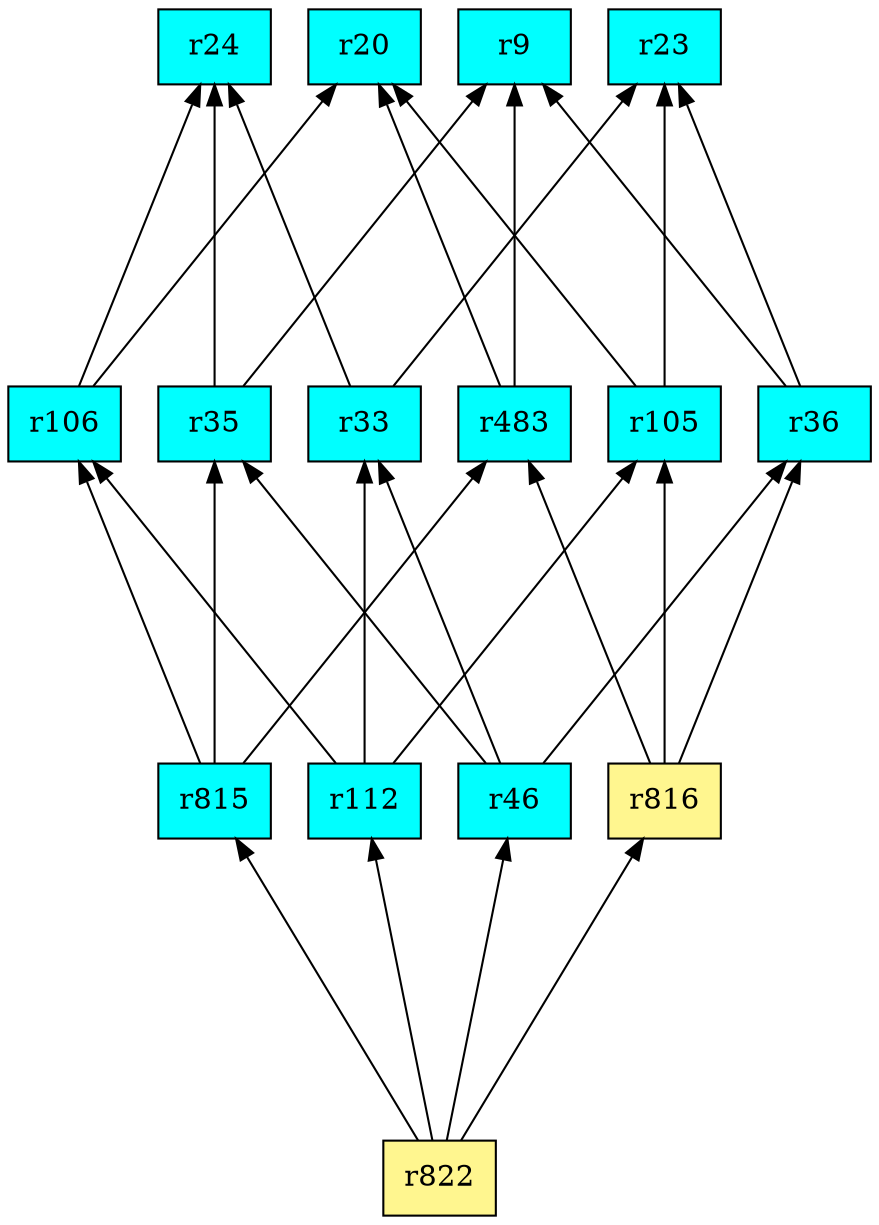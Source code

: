 digraph G {
rankdir=BT;ranksep="2.0";
"r106" [shape=record,fillcolor=cyan,style=filled,label="{r106}"];
"r815" [shape=record,fillcolor=cyan,style=filled,label="{r815}"];
"r105" [shape=record,fillcolor=cyan,style=filled,label="{r105}"];
"r483" [shape=record,fillcolor=cyan,style=filled,label="{r483}"];
"r9" [shape=record,fillcolor=cyan,style=filled,label="{r9}"];
"r822" [shape=record,fillcolor=khaki1,style=filled,label="{r822}"];
"r816" [shape=record,fillcolor=khaki1,style=filled,label="{r816}"];
"r35" [shape=record,fillcolor=cyan,style=filled,label="{r35}"];
"r24" [shape=record,fillcolor=cyan,style=filled,label="{r24}"];
"r23" [shape=record,fillcolor=cyan,style=filled,label="{r23}"];
"r33" [shape=record,fillcolor=cyan,style=filled,label="{r33}"];
"r36" [shape=record,fillcolor=cyan,style=filled,label="{r36}"];
"r20" [shape=record,fillcolor=cyan,style=filled,label="{r20}"];
"r46" [shape=record,fillcolor=cyan,style=filled,label="{r46}"];
"r112" [shape=record,fillcolor=cyan,style=filled,label="{r112}"];
"r106" -> "r20"
"r106" -> "r24"
"r815" -> "r106"
"r815" -> "r35"
"r815" -> "r483"
"r105" -> "r20"
"r105" -> "r23"
"r483" -> "r9"
"r483" -> "r20"
"r822" -> "r816"
"r822" -> "r815"
"r822" -> "r46"
"r822" -> "r112"
"r816" -> "r105"
"r816" -> "r36"
"r816" -> "r483"
"r35" -> "r9"
"r35" -> "r24"
"r33" -> "r24"
"r33" -> "r23"
"r36" -> "r9"
"r36" -> "r23"
"r46" -> "r35"
"r46" -> "r33"
"r46" -> "r36"
"r112" -> "r106"
"r112" -> "r105"
"r112" -> "r33"
}